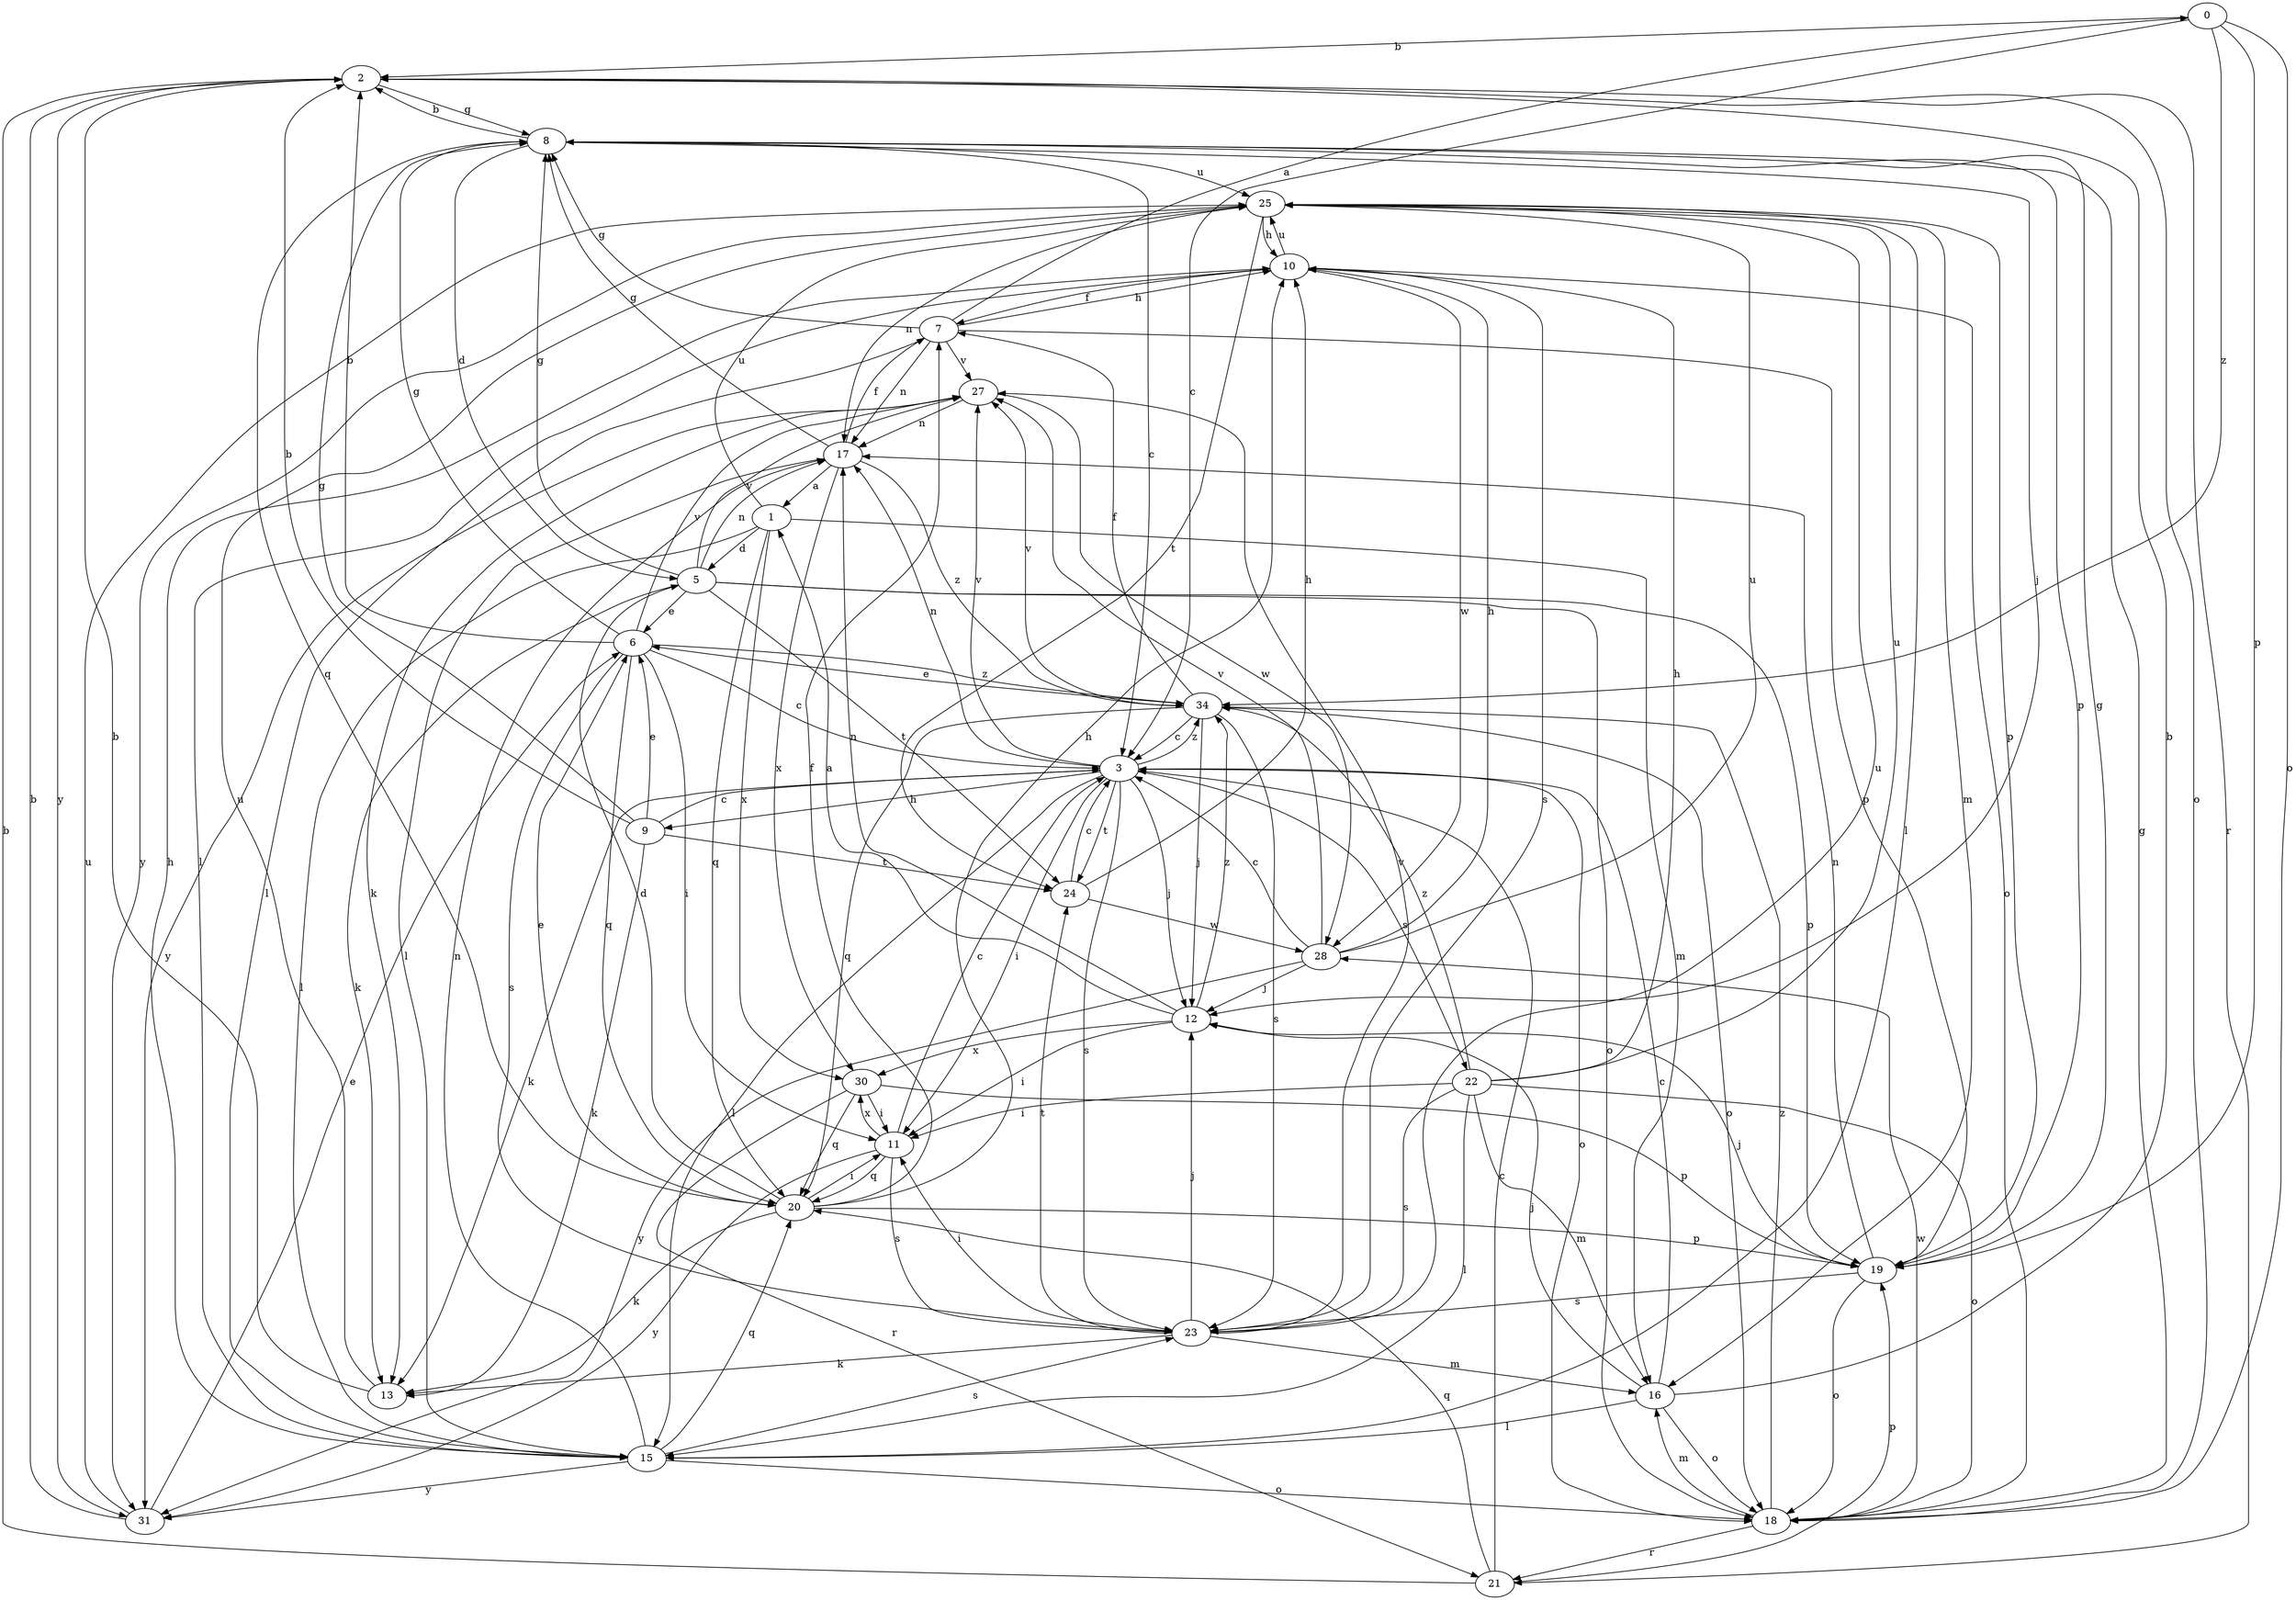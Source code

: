 strict digraph  {
0;
1;
2;
3;
5;
6;
7;
8;
9;
10;
11;
12;
13;
15;
16;
17;
18;
19;
20;
21;
22;
23;
24;
25;
27;
28;
30;
31;
34;
0 -> 2  [label=b];
0 -> 3  [label=c];
0 -> 18  [label=o];
0 -> 19  [label=p];
0 -> 34  [label=z];
1 -> 5  [label=d];
1 -> 15  [label=l];
1 -> 16  [label=m];
1 -> 20  [label=q];
1 -> 25  [label=u];
1 -> 30  [label=x];
2 -> 8  [label=g];
2 -> 18  [label=o];
2 -> 21  [label=r];
2 -> 31  [label=y];
3 -> 9  [label=h];
3 -> 11  [label=i];
3 -> 12  [label=j];
3 -> 13  [label=k];
3 -> 15  [label=l];
3 -> 17  [label=n];
3 -> 18  [label=o];
3 -> 22  [label=s];
3 -> 23  [label=s];
3 -> 24  [label=t];
3 -> 27  [label=v];
3 -> 34  [label=z];
5 -> 6  [label=e];
5 -> 8  [label=g];
5 -> 13  [label=k];
5 -> 17  [label=n];
5 -> 18  [label=o];
5 -> 19  [label=p];
5 -> 24  [label=t];
5 -> 27  [label=v];
6 -> 2  [label=b];
6 -> 3  [label=c];
6 -> 8  [label=g];
6 -> 11  [label=i];
6 -> 20  [label=q];
6 -> 23  [label=s];
6 -> 27  [label=v];
6 -> 34  [label=z];
7 -> 0  [label=a];
7 -> 8  [label=g];
7 -> 10  [label=h];
7 -> 15  [label=l];
7 -> 17  [label=n];
7 -> 19  [label=p];
7 -> 27  [label=v];
8 -> 2  [label=b];
8 -> 3  [label=c];
8 -> 5  [label=d];
8 -> 12  [label=j];
8 -> 19  [label=p];
8 -> 20  [label=q];
8 -> 25  [label=u];
9 -> 2  [label=b];
9 -> 3  [label=c];
9 -> 6  [label=e];
9 -> 8  [label=g];
9 -> 13  [label=k];
9 -> 24  [label=t];
10 -> 7  [label=f];
10 -> 15  [label=l];
10 -> 18  [label=o];
10 -> 23  [label=s];
10 -> 25  [label=u];
10 -> 28  [label=w];
11 -> 3  [label=c];
11 -> 20  [label=q];
11 -> 23  [label=s];
11 -> 30  [label=x];
11 -> 31  [label=y];
12 -> 1  [label=a];
12 -> 11  [label=i];
12 -> 17  [label=n];
12 -> 30  [label=x];
12 -> 34  [label=z];
13 -> 2  [label=b];
13 -> 25  [label=u];
15 -> 10  [label=h];
15 -> 17  [label=n];
15 -> 18  [label=o];
15 -> 20  [label=q];
15 -> 23  [label=s];
15 -> 31  [label=y];
16 -> 2  [label=b];
16 -> 3  [label=c];
16 -> 12  [label=j];
16 -> 15  [label=l];
16 -> 18  [label=o];
17 -> 1  [label=a];
17 -> 7  [label=f];
17 -> 8  [label=g];
17 -> 15  [label=l];
17 -> 30  [label=x];
17 -> 34  [label=z];
18 -> 8  [label=g];
18 -> 16  [label=m];
18 -> 21  [label=r];
18 -> 28  [label=w];
18 -> 34  [label=z];
19 -> 8  [label=g];
19 -> 12  [label=j];
19 -> 17  [label=n];
19 -> 18  [label=o];
19 -> 23  [label=s];
20 -> 5  [label=d];
20 -> 6  [label=e];
20 -> 7  [label=f];
20 -> 10  [label=h];
20 -> 11  [label=i];
20 -> 13  [label=k];
20 -> 19  [label=p];
21 -> 2  [label=b];
21 -> 3  [label=c];
21 -> 19  [label=p];
21 -> 20  [label=q];
22 -> 10  [label=h];
22 -> 11  [label=i];
22 -> 15  [label=l];
22 -> 16  [label=m];
22 -> 18  [label=o];
22 -> 23  [label=s];
22 -> 25  [label=u];
22 -> 34  [label=z];
23 -> 11  [label=i];
23 -> 12  [label=j];
23 -> 13  [label=k];
23 -> 16  [label=m];
23 -> 24  [label=t];
23 -> 25  [label=u];
23 -> 27  [label=v];
24 -> 3  [label=c];
24 -> 10  [label=h];
24 -> 28  [label=w];
25 -> 10  [label=h];
25 -> 15  [label=l];
25 -> 16  [label=m];
25 -> 17  [label=n];
25 -> 19  [label=p];
25 -> 24  [label=t];
25 -> 31  [label=y];
27 -> 13  [label=k];
27 -> 17  [label=n];
27 -> 28  [label=w];
27 -> 31  [label=y];
28 -> 3  [label=c];
28 -> 10  [label=h];
28 -> 12  [label=j];
28 -> 25  [label=u];
28 -> 27  [label=v];
28 -> 31  [label=y];
30 -> 11  [label=i];
30 -> 19  [label=p];
30 -> 20  [label=q];
30 -> 21  [label=r];
31 -> 2  [label=b];
31 -> 6  [label=e];
31 -> 25  [label=u];
34 -> 3  [label=c];
34 -> 6  [label=e];
34 -> 7  [label=f];
34 -> 12  [label=j];
34 -> 18  [label=o];
34 -> 20  [label=q];
34 -> 23  [label=s];
34 -> 27  [label=v];
}
